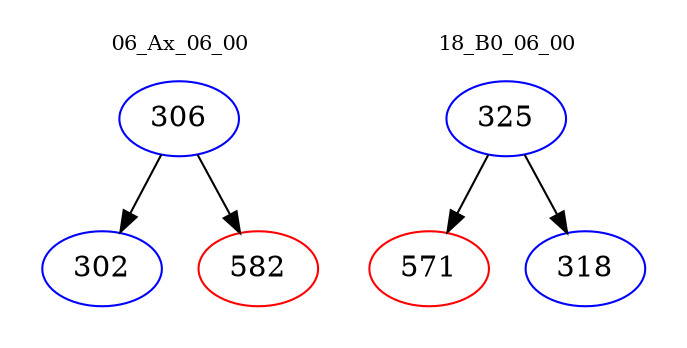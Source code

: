 digraph{
subgraph cluster_0 {
color = white
label = "06_Ax_06_00";
fontsize=10;
T0_306 [label="306", color="blue"]
T0_306 -> T0_302 [color="black"]
T0_302 [label="302", color="blue"]
T0_306 -> T0_582 [color="black"]
T0_582 [label="582", color="red"]
}
subgraph cluster_1 {
color = white
label = "18_B0_06_00";
fontsize=10;
T1_325 [label="325", color="blue"]
T1_325 -> T1_571 [color="black"]
T1_571 [label="571", color="red"]
T1_325 -> T1_318 [color="black"]
T1_318 [label="318", color="blue"]
}
}
